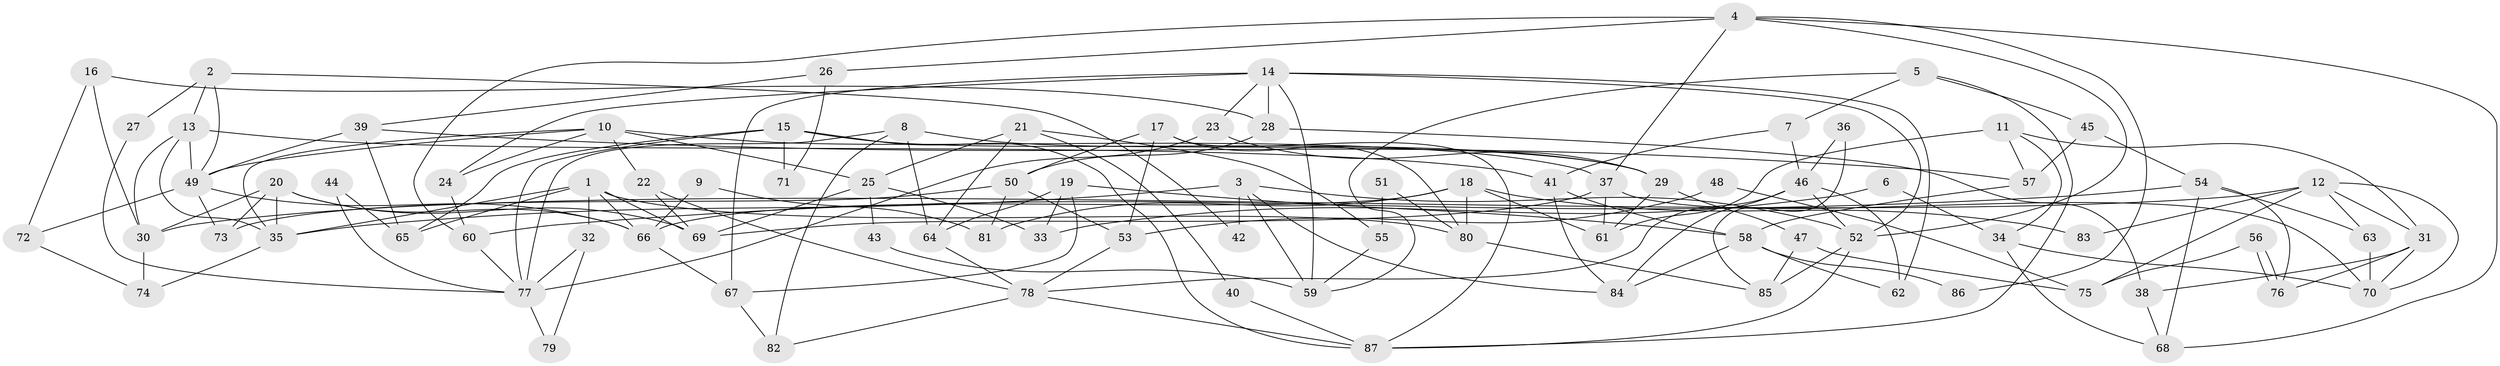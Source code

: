 // Generated by graph-tools (version 1.1) at 2025/36/03/09/25 02:36:26]
// undirected, 87 vertices, 174 edges
graph export_dot {
graph [start="1"]
  node [color=gray90,style=filled];
  1;
  2;
  3;
  4;
  5;
  6;
  7;
  8;
  9;
  10;
  11;
  12;
  13;
  14;
  15;
  16;
  17;
  18;
  19;
  20;
  21;
  22;
  23;
  24;
  25;
  26;
  27;
  28;
  29;
  30;
  31;
  32;
  33;
  34;
  35;
  36;
  37;
  38;
  39;
  40;
  41;
  42;
  43;
  44;
  45;
  46;
  47;
  48;
  49;
  50;
  51;
  52;
  53;
  54;
  55;
  56;
  57;
  58;
  59;
  60;
  61;
  62;
  63;
  64;
  65;
  66;
  67;
  68;
  69;
  70;
  71;
  72;
  73;
  74;
  75;
  76;
  77;
  78;
  79;
  80;
  81;
  82;
  83;
  84;
  85;
  86;
  87;
  1 -- 69;
  1 -- 66;
  1 -- 32;
  1 -- 35;
  1 -- 65;
  1 -- 80;
  2 -- 13;
  2 -- 49;
  2 -- 27;
  2 -- 42;
  3 -- 35;
  3 -- 84;
  3 -- 42;
  3 -- 52;
  3 -- 59;
  4 -- 60;
  4 -- 37;
  4 -- 26;
  4 -- 52;
  4 -- 68;
  4 -- 86;
  5 -- 7;
  5 -- 59;
  5 -- 45;
  5 -- 87;
  6 -- 34;
  6 -- 33;
  7 -- 41;
  7 -- 46;
  8 -- 64;
  8 -- 77;
  8 -- 29;
  8 -- 82;
  9 -- 81;
  9 -- 66;
  10 -- 35;
  10 -- 49;
  10 -- 22;
  10 -- 24;
  10 -- 25;
  10 -- 37;
  11 -- 31;
  11 -- 34;
  11 -- 57;
  11 -- 61;
  12 -- 30;
  12 -- 63;
  12 -- 31;
  12 -- 70;
  12 -- 75;
  12 -- 83;
  13 -- 35;
  13 -- 30;
  13 -- 41;
  13 -- 49;
  14 -- 28;
  14 -- 52;
  14 -- 23;
  14 -- 24;
  14 -- 59;
  14 -- 62;
  14 -- 67;
  15 -- 65;
  15 -- 87;
  15 -- 29;
  15 -- 71;
  15 -- 77;
  16 -- 28;
  16 -- 72;
  16 -- 30;
  17 -- 80;
  17 -- 87;
  17 -- 50;
  17 -- 53;
  18 -- 66;
  18 -- 61;
  18 -- 80;
  18 -- 81;
  18 -- 83;
  19 -- 67;
  19 -- 58;
  19 -- 33;
  19 -- 64;
  20 -- 69;
  20 -- 66;
  20 -- 30;
  20 -- 35;
  20 -- 73;
  21 -- 25;
  21 -- 64;
  21 -- 40;
  21 -- 55;
  22 -- 78;
  22 -- 69;
  23 -- 29;
  23 -- 77;
  24 -- 60;
  25 -- 69;
  25 -- 33;
  25 -- 43;
  26 -- 39;
  26 -- 71;
  27 -- 77;
  28 -- 38;
  28 -- 50;
  29 -- 47;
  29 -- 61;
  30 -- 74;
  31 -- 70;
  31 -- 38;
  31 -- 76;
  32 -- 77;
  32 -- 79;
  34 -- 70;
  34 -- 68;
  35 -- 74;
  36 -- 85;
  36 -- 46;
  37 -- 61;
  37 -- 69;
  37 -- 70;
  38 -- 68;
  39 -- 49;
  39 -- 57;
  39 -- 65;
  40 -- 87;
  41 -- 84;
  41 -- 58;
  43 -- 59;
  44 -- 65;
  44 -- 77;
  45 -- 54;
  45 -- 57;
  46 -- 62;
  46 -- 52;
  46 -- 78;
  46 -- 84;
  47 -- 85;
  47 -- 75;
  48 -- 53;
  48 -- 75;
  49 -- 73;
  49 -- 66;
  49 -- 72;
  50 -- 53;
  50 -- 73;
  50 -- 81;
  51 -- 55;
  51 -- 80;
  52 -- 85;
  52 -- 87;
  53 -- 78;
  54 -- 76;
  54 -- 60;
  54 -- 63;
  54 -- 68;
  55 -- 59;
  56 -- 76;
  56 -- 76;
  56 -- 75;
  57 -- 58;
  58 -- 62;
  58 -- 84;
  58 -- 86;
  60 -- 77;
  63 -- 70;
  64 -- 78;
  66 -- 67;
  67 -- 82;
  72 -- 74;
  77 -- 79;
  78 -- 87;
  78 -- 82;
  80 -- 85;
}
